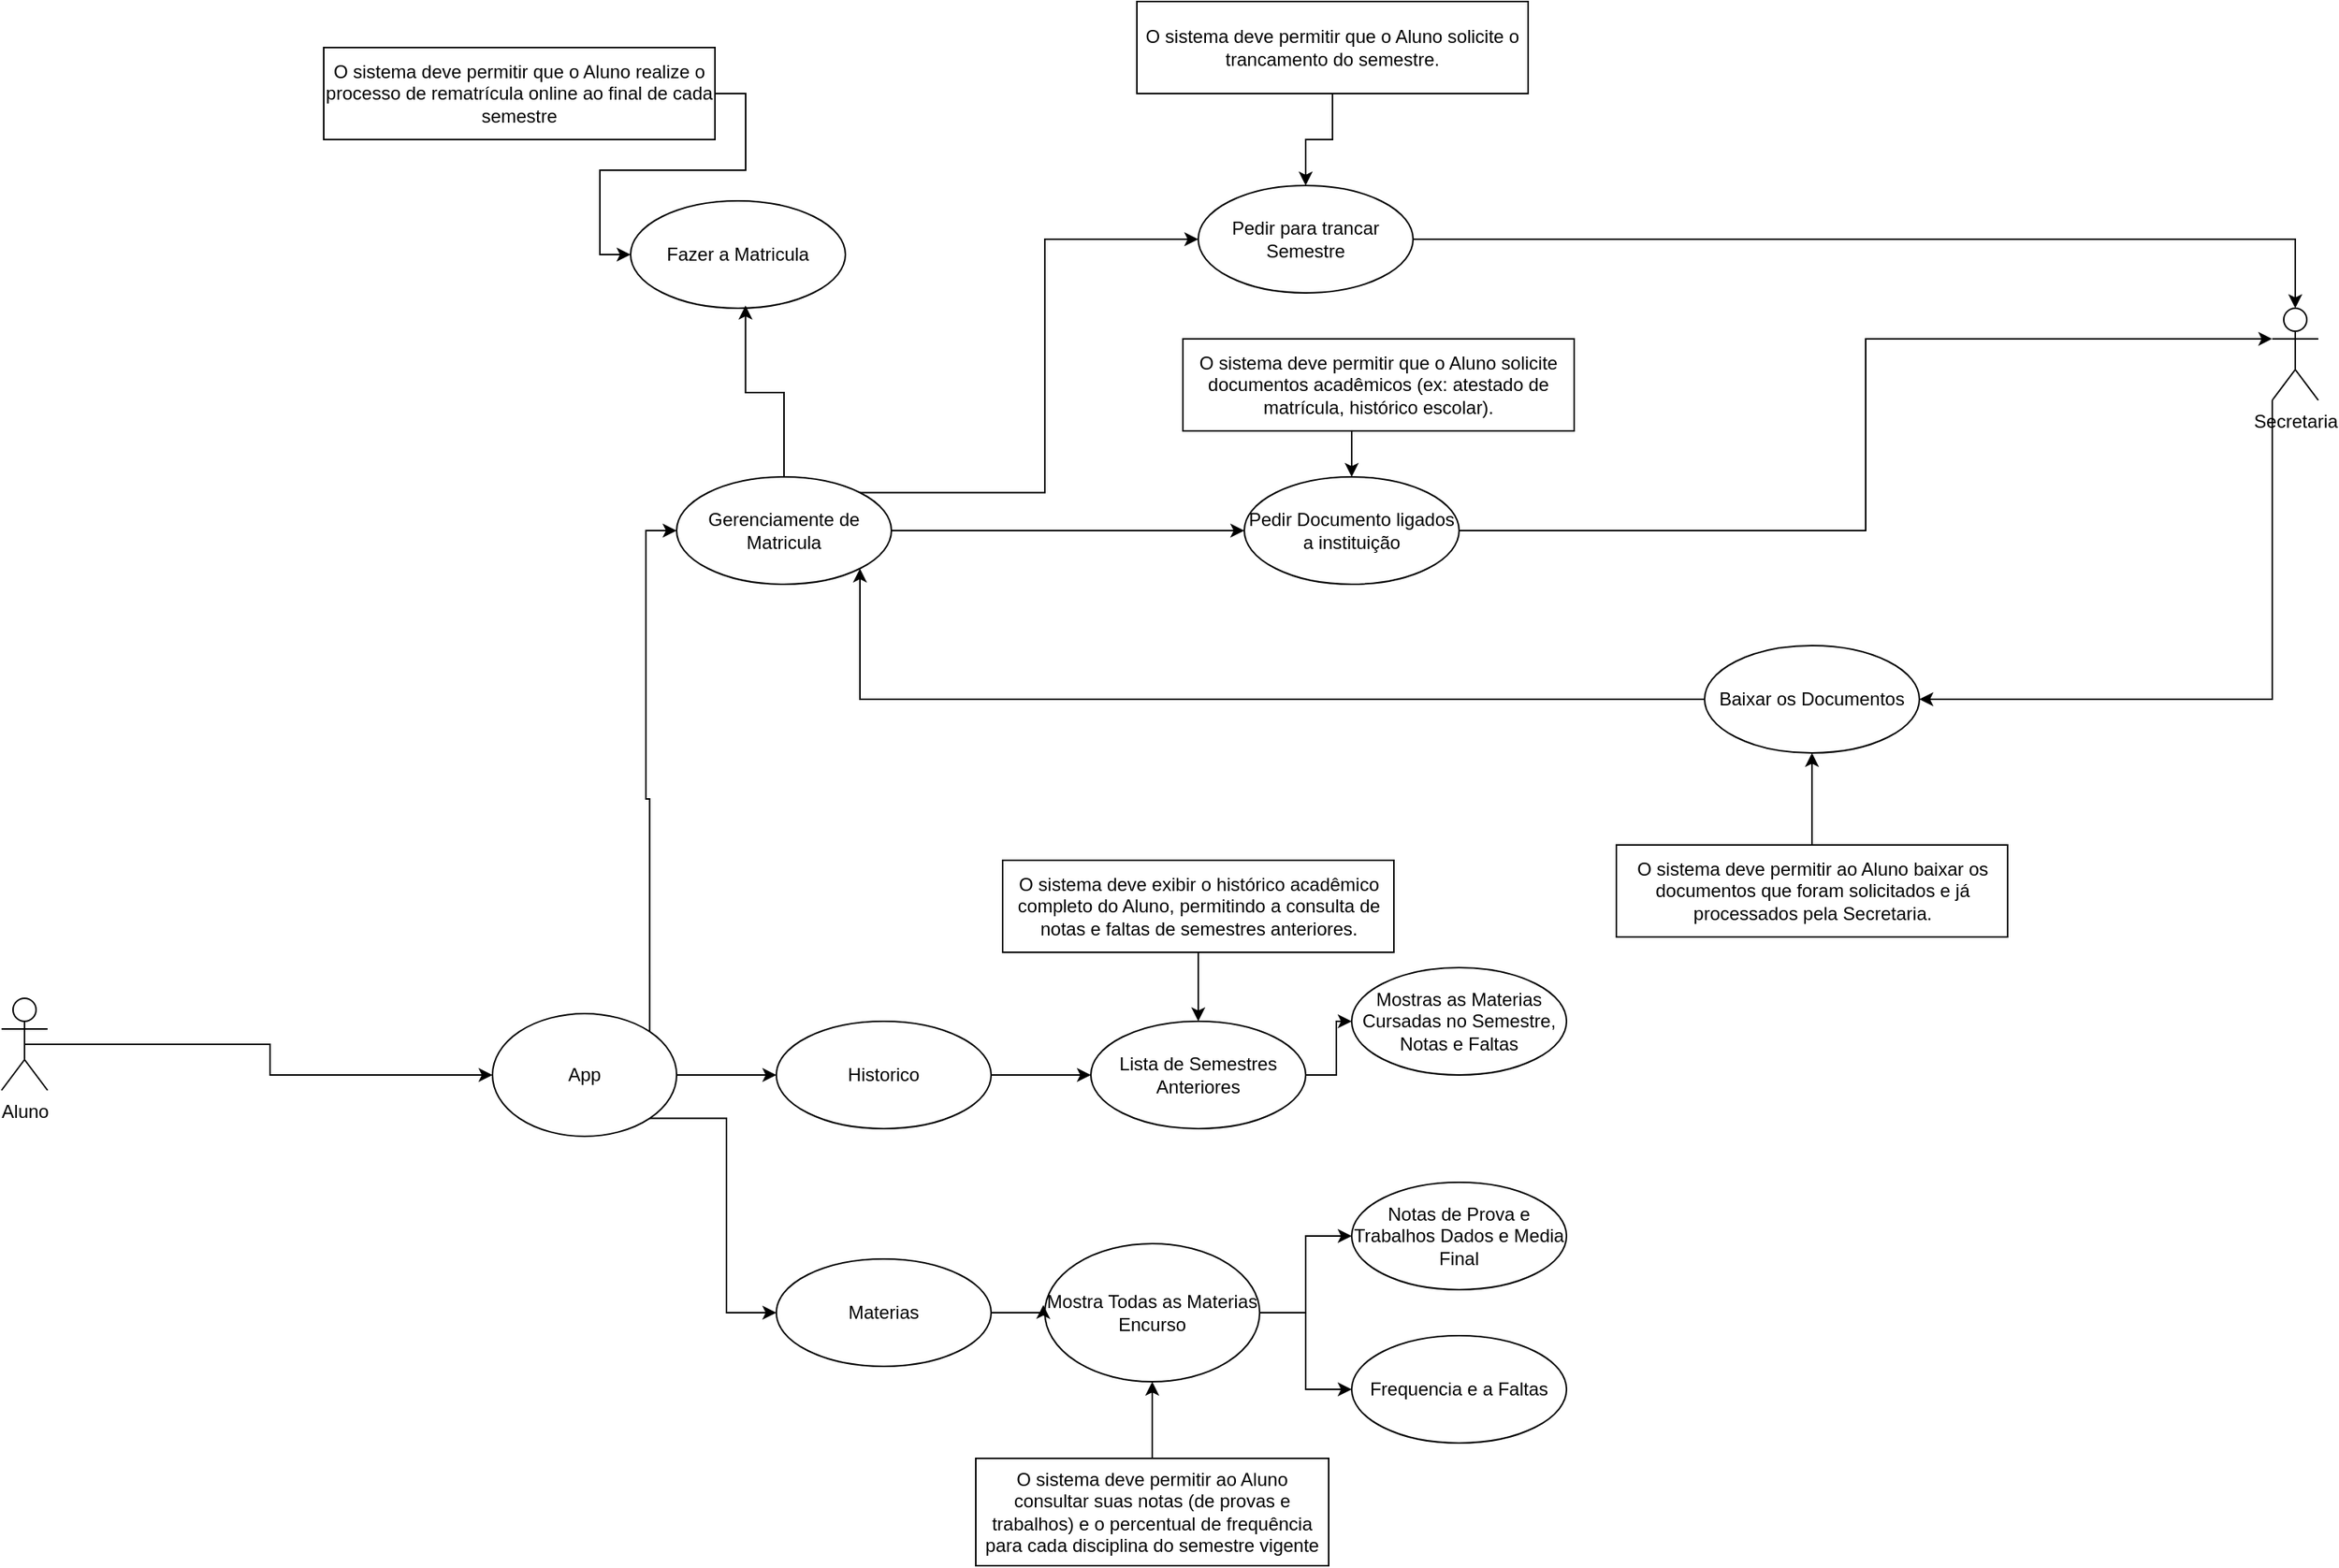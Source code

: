 <mxfile version="27.1.4">
  <diagram name="Page-1" id="GP7IrBBnLj05LESUmmev">
    <mxGraphModel grid="1" page="1" gridSize="10" guides="1" tooltips="1" connect="1" arrows="1" fold="1" pageScale="1" pageWidth="850" pageHeight="1100" math="0" shadow="0">
      <root>
        <mxCell id="0" />
        <mxCell id="1" parent="0" />
        <mxCell id="FNcLjiw7w3rflL2UHD69-10" style="edgeStyle=orthogonalEdgeStyle;rounded=0;orthogonalLoop=1;jettySize=auto;html=1;exitX=0.5;exitY=0.5;exitDx=0;exitDy=0;exitPerimeter=0;" edge="1" parent="1" source="FNcLjiw7w3rflL2UHD69-1" target="FNcLjiw7w3rflL2UHD69-7">
          <mxGeometry relative="1" as="geometry">
            <mxPoint x="240" y="380" as="targetPoint" />
          </mxGeometry>
        </mxCell>
        <mxCell id="FNcLjiw7w3rflL2UHD69-1" value="Aluno" style="shape=umlActor;verticalLabelPosition=bottom;verticalAlign=top;html=1;outlineConnect=0;" vertex="1" parent="1">
          <mxGeometry x="-220" y="390" width="30" height="60" as="geometry" />
        </mxCell>
        <mxCell id="FNcLjiw7w3rflL2UHD69-30" style="edgeStyle=orthogonalEdgeStyle;rounded=0;orthogonalLoop=1;jettySize=auto;html=1;exitX=1;exitY=0;exitDx=0;exitDy=0;entryX=0;entryY=0.5;entryDx=0;entryDy=0;" edge="1" parent="1" source="FNcLjiw7w3rflL2UHD69-7" target="FNcLjiw7w3rflL2UHD69-27">
          <mxGeometry relative="1" as="geometry" />
        </mxCell>
        <mxCell id="FNcLjiw7w3rflL2UHD69-31" style="edgeStyle=orthogonalEdgeStyle;rounded=0;orthogonalLoop=1;jettySize=auto;html=1;exitX=1;exitY=1;exitDx=0;exitDy=0;entryX=0;entryY=0.5;entryDx=0;entryDy=0;" edge="1" parent="1" source="FNcLjiw7w3rflL2UHD69-7" target="FNcLjiw7w3rflL2UHD69-29">
          <mxGeometry relative="1" as="geometry" />
        </mxCell>
        <mxCell id="FNcLjiw7w3rflL2UHD69-32" style="edgeStyle=orthogonalEdgeStyle;rounded=0;orthogonalLoop=1;jettySize=auto;html=1;exitX=1;exitY=0.5;exitDx=0;exitDy=0;" edge="1" parent="1" source="FNcLjiw7w3rflL2UHD69-7" target="FNcLjiw7w3rflL2UHD69-28">
          <mxGeometry relative="1" as="geometry" />
        </mxCell>
        <mxCell id="FNcLjiw7w3rflL2UHD69-7" value="App" style="ellipse;whiteSpace=wrap;html=1;" vertex="1" parent="1">
          <mxGeometry x="100" y="400" width="120" height="80" as="geometry" />
        </mxCell>
        <mxCell id="FNcLjiw7w3rflL2UHD69-50" style="edgeStyle=orthogonalEdgeStyle;rounded=0;orthogonalLoop=1;jettySize=auto;html=1;exitX=1;exitY=0;exitDx=0;exitDy=0;entryX=0;entryY=0.5;entryDx=0;entryDy=0;" edge="1" parent="1" source="FNcLjiw7w3rflL2UHD69-27" target="FNcLjiw7w3rflL2UHD69-45">
          <mxGeometry relative="1" as="geometry" />
        </mxCell>
        <mxCell id="FNcLjiw7w3rflL2UHD69-51" style="edgeStyle=orthogonalEdgeStyle;rounded=0;orthogonalLoop=1;jettySize=auto;html=1;exitX=1;exitY=0.5;exitDx=0;exitDy=0;entryX=0;entryY=0.5;entryDx=0;entryDy=0;" edge="1" parent="1" source="FNcLjiw7w3rflL2UHD69-27" target="FNcLjiw7w3rflL2UHD69-47">
          <mxGeometry relative="1" as="geometry" />
        </mxCell>
        <mxCell id="FNcLjiw7w3rflL2UHD69-27" value="Gerenciamente de Matricula" style="ellipse;whiteSpace=wrap;html=1;" vertex="1" parent="1">
          <mxGeometry x="220" y="50" width="140" height="70" as="geometry" />
        </mxCell>
        <mxCell id="FNcLjiw7w3rflL2UHD69-34" style="edgeStyle=orthogonalEdgeStyle;rounded=0;orthogonalLoop=1;jettySize=auto;html=1;exitX=1;exitY=0.5;exitDx=0;exitDy=0;entryX=0;entryY=0.5;entryDx=0;entryDy=0;" edge="1" parent="1" source="FNcLjiw7w3rflL2UHD69-28" target="FNcLjiw7w3rflL2UHD69-33">
          <mxGeometry relative="1" as="geometry" />
        </mxCell>
        <mxCell id="FNcLjiw7w3rflL2UHD69-28" value="Historico" style="ellipse;whiteSpace=wrap;html=1;" vertex="1" parent="1">
          <mxGeometry x="285" y="405" width="140" height="70" as="geometry" />
        </mxCell>
        <mxCell id="FNcLjiw7w3rflL2UHD69-29" value="Materias" style="ellipse;whiteSpace=wrap;html=1;" vertex="1" parent="1">
          <mxGeometry x="285" y="560" width="140" height="70" as="geometry" />
        </mxCell>
        <mxCell id="FNcLjiw7w3rflL2UHD69-43" style="edgeStyle=orthogonalEdgeStyle;rounded=0;orthogonalLoop=1;jettySize=auto;html=1;exitX=1;exitY=0.5;exitDx=0;exitDy=0;entryX=0;entryY=0.5;entryDx=0;entryDy=0;" edge="1" parent="1" source="FNcLjiw7w3rflL2UHD69-33" target="FNcLjiw7w3rflL2UHD69-42">
          <mxGeometry relative="1" as="geometry" />
        </mxCell>
        <mxCell id="FNcLjiw7w3rflL2UHD69-33" value="Lista de Semestres Anteriores" style="ellipse;whiteSpace=wrap;html=1;" vertex="1" parent="1">
          <mxGeometry x="490" y="405" width="140" height="70" as="geometry" />
        </mxCell>
        <mxCell id="FNcLjiw7w3rflL2UHD69-40" style="edgeStyle=orthogonalEdgeStyle;rounded=0;orthogonalLoop=1;jettySize=auto;html=1;" edge="1" parent="1" source="FNcLjiw7w3rflL2UHD69-35" target="FNcLjiw7w3rflL2UHD69-36">
          <mxGeometry relative="1" as="geometry" />
        </mxCell>
        <mxCell id="FNcLjiw7w3rflL2UHD69-41" style="edgeStyle=orthogonalEdgeStyle;rounded=0;orthogonalLoop=1;jettySize=auto;html=1;exitX=1;exitY=0.5;exitDx=0;exitDy=0;entryX=0;entryY=0.5;entryDx=0;entryDy=0;" edge="1" parent="1" source="FNcLjiw7w3rflL2UHD69-35" target="FNcLjiw7w3rflL2UHD69-37">
          <mxGeometry relative="1" as="geometry" />
        </mxCell>
        <mxCell id="FNcLjiw7w3rflL2UHD69-35" value="Mostra Todas as Materias Encurso" style="ellipse;whiteSpace=wrap;html=1;" vertex="1" parent="1">
          <mxGeometry x="460" y="550" width="140" height="90" as="geometry" />
        </mxCell>
        <mxCell id="FNcLjiw7w3rflL2UHD69-36" value="Notas de Prova e Trabalhos Dados e Media Final" style="ellipse;whiteSpace=wrap;html=1;" vertex="1" parent="1">
          <mxGeometry x="660" y="510" width="140" height="70" as="geometry" />
        </mxCell>
        <mxCell id="FNcLjiw7w3rflL2UHD69-37" value="Frequencia e a Faltas" style="ellipse;whiteSpace=wrap;html=1;" vertex="1" parent="1">
          <mxGeometry x="660" y="610" width="140" height="70" as="geometry" />
        </mxCell>
        <mxCell id="FNcLjiw7w3rflL2UHD69-38" style="edgeStyle=orthogonalEdgeStyle;rounded=0;orthogonalLoop=1;jettySize=auto;html=1;exitX=1;exitY=0.5;exitDx=0;exitDy=0;entryX=-0.007;entryY=0.444;entryDx=0;entryDy=0;entryPerimeter=0;" edge="1" parent="1" source="FNcLjiw7w3rflL2UHD69-29" target="FNcLjiw7w3rflL2UHD69-35">
          <mxGeometry relative="1" as="geometry" />
        </mxCell>
        <mxCell id="FNcLjiw7w3rflL2UHD69-42" value="Mostras as Materias Cursadas no Semestre, Notas e Faltas" style="ellipse;whiteSpace=wrap;html=1;" vertex="1" parent="1">
          <mxGeometry x="660" y="370" width="140" height="70" as="geometry" />
        </mxCell>
        <mxCell id="FNcLjiw7w3rflL2UHD69-44" value="Fazer a Matricula" style="ellipse;whiteSpace=wrap;html=1;" vertex="1" parent="1">
          <mxGeometry x="190" y="-130" width="140" height="70" as="geometry" />
        </mxCell>
        <mxCell id="FNcLjiw7w3rflL2UHD69-45" value="Pedir para trancar Semestre" style="ellipse;whiteSpace=wrap;html=1;" vertex="1" parent="1">
          <mxGeometry x="560" y="-140" width="140" height="70" as="geometry" />
        </mxCell>
        <mxCell id="FNcLjiw7w3rflL2UHD69-56" style="edgeStyle=orthogonalEdgeStyle;rounded=0;orthogonalLoop=1;jettySize=auto;html=1;exitX=0;exitY=0.5;exitDx=0;exitDy=0;entryX=1;entryY=1;entryDx=0;entryDy=0;" edge="1" parent="1" source="FNcLjiw7w3rflL2UHD69-46" target="FNcLjiw7w3rflL2UHD69-27">
          <mxGeometry relative="1" as="geometry" />
        </mxCell>
        <mxCell id="FNcLjiw7w3rflL2UHD69-46" value="Baixar os Documentos" style="ellipse;whiteSpace=wrap;html=1;" vertex="1" parent="1">
          <mxGeometry x="890" y="160" width="140" height="70" as="geometry" />
        </mxCell>
        <mxCell id="FNcLjiw7w3rflL2UHD69-47" value="Pedir Documento ligados a instituição" style="ellipse;whiteSpace=wrap;html=1;" vertex="1" parent="1">
          <mxGeometry x="590" y="50" width="140" height="70" as="geometry" />
        </mxCell>
        <mxCell id="FNcLjiw7w3rflL2UHD69-54" style="edgeStyle=orthogonalEdgeStyle;rounded=0;orthogonalLoop=1;jettySize=auto;html=1;exitX=0;exitY=1;exitDx=0;exitDy=0;exitPerimeter=0;entryX=1;entryY=0.5;entryDx=0;entryDy=0;" edge="1" parent="1" source="FNcLjiw7w3rflL2UHD69-48" target="FNcLjiw7w3rflL2UHD69-46">
          <mxGeometry relative="1" as="geometry" />
        </mxCell>
        <mxCell id="FNcLjiw7w3rflL2UHD69-48" value="Secretaria" style="shape=umlActor;verticalLabelPosition=bottom;verticalAlign=top;html=1;" vertex="1" parent="1">
          <mxGeometry x="1260" y="-60" width="30" height="60" as="geometry" />
        </mxCell>
        <mxCell id="FNcLjiw7w3rflL2UHD69-49" style="edgeStyle=orthogonalEdgeStyle;rounded=0;orthogonalLoop=1;jettySize=auto;html=1;exitX=0.5;exitY=0;exitDx=0;exitDy=0;entryX=0.535;entryY=0.975;entryDx=0;entryDy=0;entryPerimeter=0;" edge="1" parent="1" source="FNcLjiw7w3rflL2UHD69-27" target="FNcLjiw7w3rflL2UHD69-44">
          <mxGeometry relative="1" as="geometry" />
        </mxCell>
        <mxCell id="FNcLjiw7w3rflL2UHD69-53" style="edgeStyle=orthogonalEdgeStyle;rounded=0;orthogonalLoop=1;jettySize=auto;html=1;exitX=1;exitY=0.5;exitDx=0;exitDy=0;entryX=0;entryY=0.333;entryDx=0;entryDy=0;entryPerimeter=0;" edge="1" parent="1" source="FNcLjiw7w3rflL2UHD69-47" target="FNcLjiw7w3rflL2UHD69-48">
          <mxGeometry relative="1" as="geometry" />
        </mxCell>
        <mxCell id="FNcLjiw7w3rflL2UHD69-55" style="edgeStyle=orthogonalEdgeStyle;rounded=0;orthogonalLoop=1;jettySize=auto;html=1;exitX=1;exitY=0.5;exitDx=0;exitDy=0;entryX=0.5;entryY=0;entryDx=0;entryDy=0;entryPerimeter=0;" edge="1" parent="1" source="FNcLjiw7w3rflL2UHD69-45" target="FNcLjiw7w3rflL2UHD69-48">
          <mxGeometry relative="1" as="geometry" />
        </mxCell>
        <mxCell id="FNcLjiw7w3rflL2UHD69-59" style="edgeStyle=orthogonalEdgeStyle;rounded=0;orthogonalLoop=1;jettySize=auto;html=1;exitX=0.5;exitY=0;exitDx=0;exitDy=0;entryX=0.5;entryY=1;entryDx=0;entryDy=0;" edge="1" parent="1" source="FNcLjiw7w3rflL2UHD69-57" target="FNcLjiw7w3rflL2UHD69-35">
          <mxGeometry relative="1" as="geometry" />
        </mxCell>
        <mxCell id="FNcLjiw7w3rflL2UHD69-57" value="O sistema deve permitir ao Aluno consultar suas notas (de provas e trabalhos) e o percentual de frequência para cada disciplina do semestre vigente" style="html=1;whiteSpace=wrap;" vertex="1" parent="1">
          <mxGeometry x="415" y="690" width="230" height="70" as="geometry" />
        </mxCell>
        <mxCell id="FNcLjiw7w3rflL2UHD69-62" style="edgeStyle=orthogonalEdgeStyle;rounded=0;orthogonalLoop=1;jettySize=auto;html=1;exitX=0.5;exitY=1;exitDx=0;exitDy=0;entryX=0.5;entryY=0;entryDx=0;entryDy=0;" edge="1" parent="1" source="FNcLjiw7w3rflL2UHD69-60" target="FNcLjiw7w3rflL2UHD69-33">
          <mxGeometry relative="1" as="geometry" />
        </mxCell>
        <mxCell id="FNcLjiw7w3rflL2UHD69-60" value="O sistema deve exibir o histórico acadêmico completo do Aluno, permitindo a consulta de notas e faltas de semestres anteriores." style="html=1;whiteSpace=wrap;" vertex="1" parent="1">
          <mxGeometry x="432.5" y="300" width="255" height="60" as="geometry" />
        </mxCell>
        <mxCell id="FNcLjiw7w3rflL2UHD69-64" style="edgeStyle=orthogonalEdgeStyle;rounded=0;orthogonalLoop=1;jettySize=auto;html=1;exitX=1;exitY=0.5;exitDx=0;exitDy=0;entryX=0;entryY=0.5;entryDx=0;entryDy=0;" edge="1" parent="1" source="FNcLjiw7w3rflL2UHD69-63" target="FNcLjiw7w3rflL2UHD69-44">
          <mxGeometry relative="1" as="geometry" />
        </mxCell>
        <mxCell id="FNcLjiw7w3rflL2UHD69-63" value="O sistema deve permitir que o Aluno realize o processo de rematrícula online ao final de cada semestre" style="html=1;whiteSpace=wrap;" vertex="1" parent="1">
          <mxGeometry x="-10" y="-230" width="255" height="60" as="geometry" />
        </mxCell>
        <mxCell id="FNcLjiw7w3rflL2UHD69-69" style="edgeStyle=orthogonalEdgeStyle;rounded=0;orthogonalLoop=1;jettySize=auto;html=1;exitX=0.5;exitY=1;exitDx=0;exitDy=0;entryX=0.5;entryY=0;entryDx=0;entryDy=0;" edge="1" parent="1" source="FNcLjiw7w3rflL2UHD69-65" target="FNcLjiw7w3rflL2UHD69-45">
          <mxGeometry relative="1" as="geometry" />
        </mxCell>
        <mxCell id="FNcLjiw7w3rflL2UHD69-65" value="O sistema deve permitir que o Aluno solicite o trancamento do semestre." style="html=1;whiteSpace=wrap;" vertex="1" parent="1">
          <mxGeometry x="520" y="-260" width="255" height="60" as="geometry" />
        </mxCell>
        <mxCell id="FNcLjiw7w3rflL2UHD69-68" style="edgeStyle=orthogonalEdgeStyle;rounded=0;orthogonalLoop=1;jettySize=auto;html=1;exitX=0.5;exitY=1;exitDx=0;exitDy=0;entryX=0.5;entryY=0;entryDx=0;entryDy=0;" edge="1" parent="1" source="FNcLjiw7w3rflL2UHD69-66" target="FNcLjiw7w3rflL2UHD69-47">
          <mxGeometry relative="1" as="geometry" />
        </mxCell>
        <mxCell id="FNcLjiw7w3rflL2UHD69-66" value="O sistema deve permitir que o Aluno solicite documentos acadêmicos (ex: atestado de matrícula, histórico escolar)." style="html=1;whiteSpace=wrap;" vertex="1" parent="1">
          <mxGeometry x="550" y="-40" width="255" height="60" as="geometry" />
        </mxCell>
        <mxCell id="FNcLjiw7w3rflL2UHD69-70" style="edgeStyle=orthogonalEdgeStyle;rounded=0;orthogonalLoop=1;jettySize=auto;html=1;exitX=0.5;exitY=0;exitDx=0;exitDy=0;" edge="1" parent="1" source="FNcLjiw7w3rflL2UHD69-67" target="FNcLjiw7w3rflL2UHD69-46">
          <mxGeometry relative="1" as="geometry" />
        </mxCell>
        <mxCell id="FNcLjiw7w3rflL2UHD69-67" value="O sistema deve permitir ao Aluno baixar os documentos que foram solicitados e já processados pela Secretaria." style="html=1;whiteSpace=wrap;" vertex="1" parent="1">
          <mxGeometry x="832.5" y="290" width="255" height="60" as="geometry" />
        </mxCell>
      </root>
    </mxGraphModel>
  </diagram>
</mxfile>
